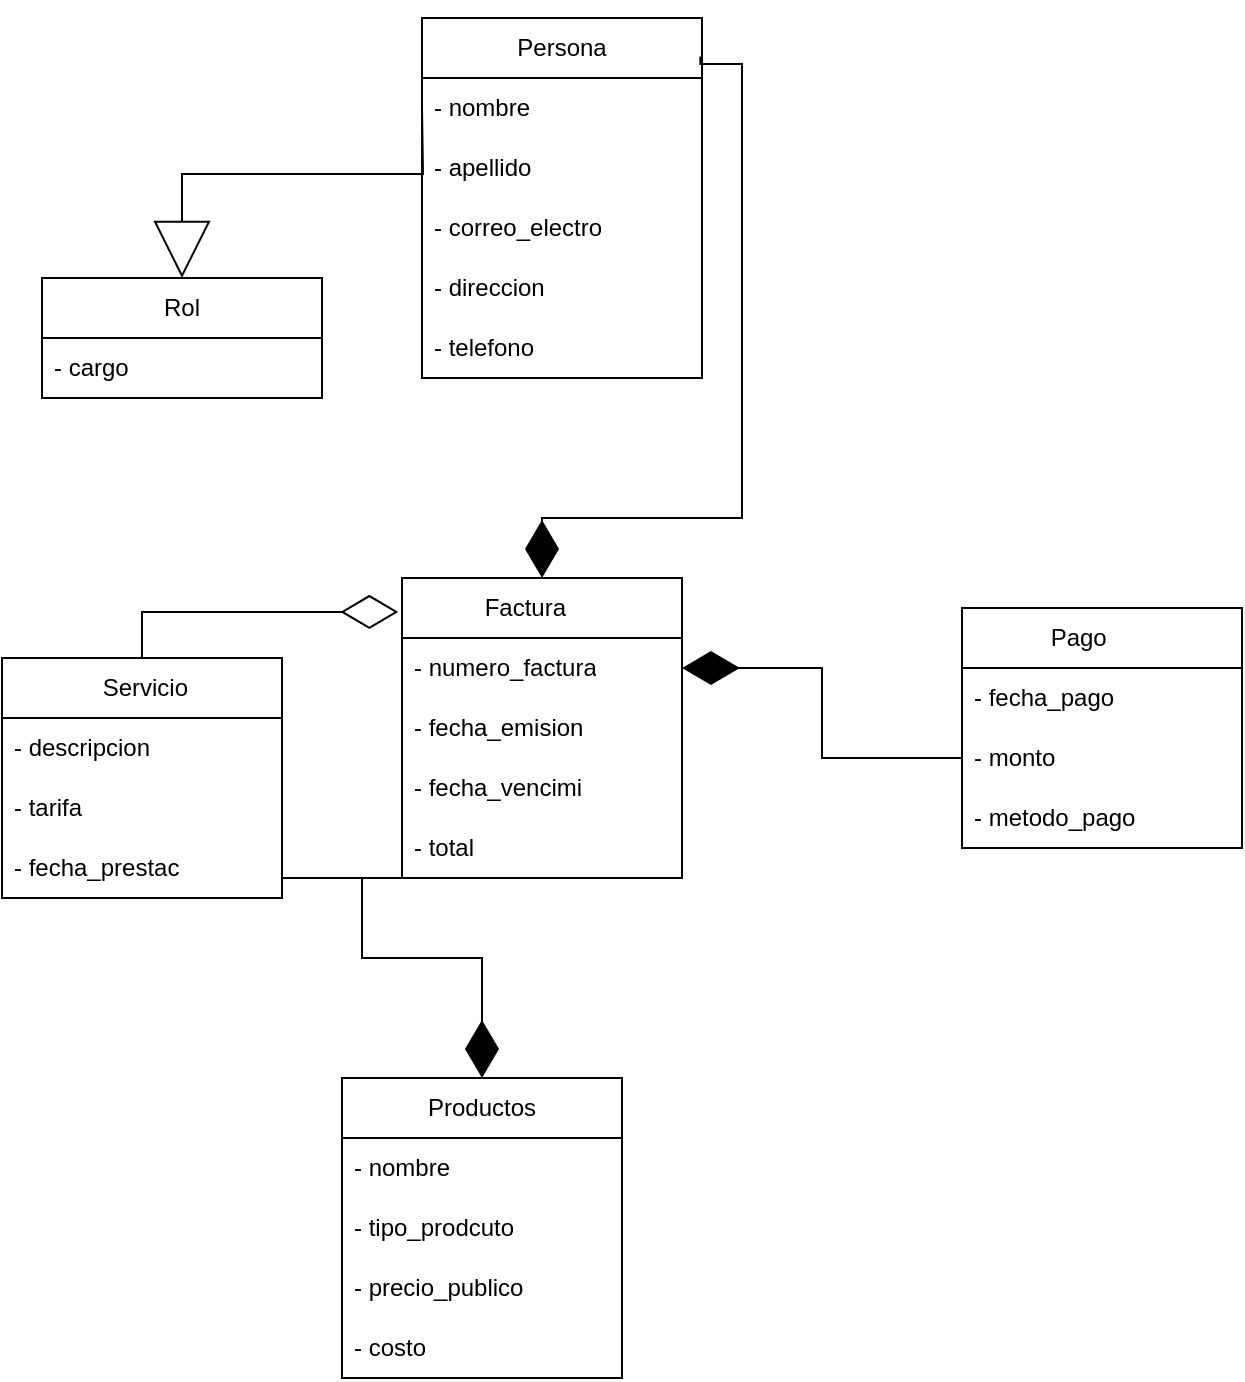<mxfile version="22.1.3" type="device">
  <diagram name="Página-1" id="eW_bQQREP8ulZtpdhf5n">
    <mxGraphModel dx="798" dy="534" grid="1" gridSize="10" guides="1" tooltips="1" connect="1" arrows="1" fold="1" page="1" pageScale="1" pageWidth="827" pageHeight="1169" math="0" shadow="0">
      <root>
        <mxCell id="0" />
        <mxCell id="1" parent="0" />
        <mxCell id="eMB_FDkxaKZPgrcsB2Ir-2" value="Persona" style="swimlane;fontStyle=0;childLayout=stackLayout;horizontal=1;startSize=30;horizontalStack=0;resizeParent=1;resizeParentMax=0;resizeLast=0;collapsible=1;marginBottom=0;whiteSpace=wrap;html=1;" parent="1" vertex="1">
          <mxGeometry x="220" y="10" width="140" height="180" as="geometry" />
        </mxCell>
        <mxCell id="eMB_FDkxaKZPgrcsB2Ir-4" value="- nombre&amp;nbsp;" style="text;strokeColor=none;fillColor=none;align=left;verticalAlign=middle;spacingLeft=4;spacingRight=4;overflow=hidden;points=[[0,0.5],[1,0.5]];portConstraint=eastwest;rotatable=0;whiteSpace=wrap;html=1;" parent="eMB_FDkxaKZPgrcsB2Ir-2" vertex="1">
          <mxGeometry y="30" width="140" height="30" as="geometry" />
        </mxCell>
        <mxCell id="eMB_FDkxaKZPgrcsB2Ir-5" value="- apellido" style="text;strokeColor=none;fillColor=none;align=left;verticalAlign=middle;spacingLeft=4;spacingRight=4;overflow=hidden;points=[[0,0.5],[1,0.5]];portConstraint=eastwest;rotatable=0;whiteSpace=wrap;html=1;" parent="eMB_FDkxaKZPgrcsB2Ir-2" vertex="1">
          <mxGeometry y="60" width="140" height="30" as="geometry" />
        </mxCell>
        <mxCell id="eMB_FDkxaKZPgrcsB2Ir-7" value="- correo_electro" style="text;strokeColor=none;fillColor=none;align=left;verticalAlign=middle;spacingLeft=4;spacingRight=4;overflow=hidden;points=[[0,0.5],[1,0.5]];portConstraint=eastwest;rotatable=0;whiteSpace=wrap;html=1;" parent="eMB_FDkxaKZPgrcsB2Ir-2" vertex="1">
          <mxGeometry y="90" width="140" height="30" as="geometry" />
        </mxCell>
        <mxCell id="eMB_FDkxaKZPgrcsB2Ir-8" value="- direccion" style="text;strokeColor=none;fillColor=none;align=left;verticalAlign=middle;spacingLeft=4;spacingRight=4;overflow=hidden;points=[[0,0.5],[1,0.5]];portConstraint=eastwest;rotatable=0;whiteSpace=wrap;html=1;" parent="eMB_FDkxaKZPgrcsB2Ir-2" vertex="1">
          <mxGeometry y="120" width="140" height="30" as="geometry" />
        </mxCell>
        <mxCell id="eMB_FDkxaKZPgrcsB2Ir-9" value="- telefono" style="text;strokeColor=none;fillColor=none;align=left;verticalAlign=middle;spacingLeft=4;spacingRight=4;overflow=hidden;points=[[0,0.5],[1,0.5]];portConstraint=eastwest;rotatable=0;whiteSpace=wrap;html=1;" parent="eMB_FDkxaKZPgrcsB2Ir-2" vertex="1">
          <mxGeometry y="150" width="140" height="30" as="geometry" />
        </mxCell>
        <mxCell id="eMB_FDkxaKZPgrcsB2Ir-33" style="edgeStyle=orthogonalEdgeStyle;rounded=0;orthogonalLoop=1;jettySize=auto;html=1;exitX=0.5;exitY=0;exitDx=0;exitDy=0;entryX=0;entryY=0.5;entryDx=0;entryDy=0;endArrow=none;endFill=0;startArrow=block;startFill=0;startSize=26;" parent="1" source="eMB_FDkxaKZPgrcsB2Ir-10" edge="1">
          <mxGeometry relative="1" as="geometry">
            <mxPoint x="220" y="55" as="targetPoint" />
          </mxGeometry>
        </mxCell>
        <mxCell id="eMB_FDkxaKZPgrcsB2Ir-10" value="Rol" style="swimlane;fontStyle=0;childLayout=stackLayout;horizontal=1;startSize=30;horizontalStack=0;resizeParent=1;resizeParentMax=0;resizeLast=0;collapsible=1;marginBottom=0;whiteSpace=wrap;html=1;" parent="1" vertex="1">
          <mxGeometry x="30" y="140" width="140" height="60" as="geometry" />
        </mxCell>
        <mxCell id="eMB_FDkxaKZPgrcsB2Ir-12" value="- cargo" style="text;strokeColor=none;fillColor=none;align=left;verticalAlign=middle;spacingLeft=4;spacingRight=4;overflow=hidden;points=[[0,0.5],[1,0.5]];portConstraint=eastwest;rotatable=0;whiteSpace=wrap;html=1;" parent="eMB_FDkxaKZPgrcsB2Ir-10" vertex="1">
          <mxGeometry y="30" width="140" height="30" as="geometry" />
        </mxCell>
        <mxCell id="eMB_FDkxaKZPgrcsB2Ir-14" value="Factura&amp;nbsp; &amp;nbsp; &amp;nbsp;" style="swimlane;fontStyle=0;childLayout=stackLayout;horizontal=1;startSize=30;horizontalStack=0;resizeParent=1;resizeParentMax=0;resizeLast=0;collapsible=1;marginBottom=0;whiteSpace=wrap;html=1;" parent="1" vertex="1">
          <mxGeometry x="210" y="290" width="140" height="150" as="geometry" />
        </mxCell>
        <mxCell id="eMB_FDkxaKZPgrcsB2Ir-16" value="- numero_factura" style="text;strokeColor=none;fillColor=none;align=left;verticalAlign=middle;spacingLeft=4;spacingRight=4;overflow=hidden;points=[[0,0.5],[1,0.5]];portConstraint=eastwest;rotatable=0;whiteSpace=wrap;html=1;" parent="eMB_FDkxaKZPgrcsB2Ir-14" vertex="1">
          <mxGeometry y="30" width="140" height="30" as="geometry" />
        </mxCell>
        <mxCell id="eMB_FDkxaKZPgrcsB2Ir-17" value="- fecha_emision" style="text;strokeColor=none;fillColor=none;align=left;verticalAlign=middle;spacingLeft=4;spacingRight=4;overflow=hidden;points=[[0,0.5],[1,0.5]];portConstraint=eastwest;rotatable=0;whiteSpace=wrap;html=1;" parent="eMB_FDkxaKZPgrcsB2Ir-14" vertex="1">
          <mxGeometry y="60" width="140" height="30" as="geometry" />
        </mxCell>
        <mxCell id="eMB_FDkxaKZPgrcsB2Ir-18" value="- fecha_vencimi" style="text;strokeColor=none;fillColor=none;align=left;verticalAlign=middle;spacingLeft=4;spacingRight=4;overflow=hidden;points=[[0,0.5],[1,0.5]];portConstraint=eastwest;rotatable=0;whiteSpace=wrap;html=1;" parent="eMB_FDkxaKZPgrcsB2Ir-14" vertex="1">
          <mxGeometry y="90" width="140" height="30" as="geometry" />
        </mxCell>
        <mxCell id="eMB_FDkxaKZPgrcsB2Ir-19" value="- total&amp;nbsp;" style="text;strokeColor=none;fillColor=none;align=left;verticalAlign=middle;spacingLeft=4;spacingRight=4;overflow=hidden;points=[[0,0.5],[1,0.5]];portConstraint=eastwest;rotatable=0;whiteSpace=wrap;html=1;" parent="eMB_FDkxaKZPgrcsB2Ir-14" vertex="1">
          <mxGeometry y="120" width="140" height="30" as="geometry" />
        </mxCell>
        <mxCell id="eMB_FDkxaKZPgrcsB2Ir-20" value="&amp;nbsp;Servicio" style="swimlane;fontStyle=0;childLayout=stackLayout;horizontal=1;startSize=30;horizontalStack=0;resizeParent=1;resizeParentMax=0;resizeLast=0;collapsible=1;marginBottom=0;whiteSpace=wrap;html=1;" parent="1" vertex="1">
          <mxGeometry x="10" y="330" width="140" height="120" as="geometry" />
        </mxCell>
        <mxCell id="eMB_FDkxaKZPgrcsB2Ir-22" value="- descripcion" style="text;strokeColor=none;fillColor=none;align=left;verticalAlign=middle;spacingLeft=4;spacingRight=4;overflow=hidden;points=[[0,0.5],[1,0.5]];portConstraint=eastwest;rotatable=0;whiteSpace=wrap;html=1;" parent="eMB_FDkxaKZPgrcsB2Ir-20" vertex="1">
          <mxGeometry y="30" width="140" height="30" as="geometry" />
        </mxCell>
        <mxCell id="eMB_FDkxaKZPgrcsB2Ir-23" value="- tarifa" style="text;strokeColor=none;fillColor=none;align=left;verticalAlign=middle;spacingLeft=4;spacingRight=4;overflow=hidden;points=[[0,0.5],[1,0.5]];portConstraint=eastwest;rotatable=0;whiteSpace=wrap;html=1;" parent="eMB_FDkxaKZPgrcsB2Ir-20" vertex="1">
          <mxGeometry y="60" width="140" height="30" as="geometry" />
        </mxCell>
        <mxCell id="eMB_FDkxaKZPgrcsB2Ir-24" value="- fecha_prestac" style="text;strokeColor=none;fillColor=none;align=left;verticalAlign=middle;spacingLeft=4;spacingRight=4;overflow=hidden;points=[[0,0.5],[1,0.5]];portConstraint=eastwest;rotatable=0;whiteSpace=wrap;html=1;" parent="eMB_FDkxaKZPgrcsB2Ir-20" vertex="1">
          <mxGeometry y="90" width="140" height="30" as="geometry" />
        </mxCell>
        <mxCell id="eMB_FDkxaKZPgrcsB2Ir-32" style="edgeStyle=orthogonalEdgeStyle;rounded=0;orthogonalLoop=1;jettySize=auto;html=1;entryX=1;entryY=0.5;entryDx=0;entryDy=0;endArrow=diamondThin;endFill=1;endSize=26;" parent="1" source="eMB_FDkxaKZPgrcsB2Ir-25" edge="1">
          <mxGeometry relative="1" as="geometry">
            <Array as="points">
              <mxPoint x="420" y="380" />
              <mxPoint x="420" y="335" />
            </Array>
            <mxPoint x="350" y="335" as="targetPoint" />
          </mxGeometry>
        </mxCell>
        <mxCell id="eMB_FDkxaKZPgrcsB2Ir-25" value="Pago&amp;nbsp; &amp;nbsp; &amp;nbsp; &amp;nbsp;" style="swimlane;fontStyle=0;childLayout=stackLayout;horizontal=1;startSize=30;horizontalStack=0;resizeParent=1;resizeParentMax=0;resizeLast=0;collapsible=1;marginBottom=0;whiteSpace=wrap;html=1;" parent="1" vertex="1">
          <mxGeometry x="490" y="305" width="140" height="120" as="geometry" />
        </mxCell>
        <mxCell id="eMB_FDkxaKZPgrcsB2Ir-27" value="- fecha_pago&amp;nbsp;" style="text;strokeColor=none;fillColor=none;align=left;verticalAlign=middle;spacingLeft=4;spacingRight=4;overflow=hidden;points=[[0,0.5],[1,0.5]];portConstraint=eastwest;rotatable=0;whiteSpace=wrap;html=1;" parent="eMB_FDkxaKZPgrcsB2Ir-25" vertex="1">
          <mxGeometry y="30" width="140" height="30" as="geometry" />
        </mxCell>
        <mxCell id="eMB_FDkxaKZPgrcsB2Ir-28" value="- monto&amp;nbsp;" style="text;strokeColor=none;fillColor=none;align=left;verticalAlign=middle;spacingLeft=4;spacingRight=4;overflow=hidden;points=[[0,0.5],[1,0.5]];portConstraint=eastwest;rotatable=0;whiteSpace=wrap;html=1;" parent="eMB_FDkxaKZPgrcsB2Ir-25" vertex="1">
          <mxGeometry y="60" width="140" height="30" as="geometry" />
        </mxCell>
        <mxCell id="eMB_FDkxaKZPgrcsB2Ir-29" value="- metodo_pago" style="text;strokeColor=none;fillColor=none;align=left;verticalAlign=middle;spacingLeft=4;spacingRight=4;overflow=hidden;points=[[0,0.5],[1,0.5]];portConstraint=eastwest;rotatable=0;whiteSpace=wrap;html=1;" parent="eMB_FDkxaKZPgrcsB2Ir-25" vertex="1">
          <mxGeometry y="90" width="140" height="30" as="geometry" />
        </mxCell>
        <mxCell id="eMB_FDkxaKZPgrcsB2Ir-30" style="edgeStyle=orthogonalEdgeStyle;rounded=0;orthogonalLoop=1;jettySize=auto;html=1;exitX=0.5;exitY=0;exitDx=0;exitDy=0;entryX=0.994;entryY=0.107;entryDx=0;entryDy=0;entryPerimeter=0;endArrow=none;endFill=0;strokeWidth=1;endSize=26;startArrow=diamondThin;startFill=1;targetPerimeterSpacing=0;startSize=26;" parent="1" source="eMB_FDkxaKZPgrcsB2Ir-14" target="eMB_FDkxaKZPgrcsB2Ir-2" edge="1">
          <mxGeometry relative="1" as="geometry">
            <Array as="points">
              <mxPoint x="280" y="260" />
              <mxPoint x="380" y="260" />
              <mxPoint x="380" y="33" />
            </Array>
          </mxGeometry>
        </mxCell>
        <mxCell id="eMB_FDkxaKZPgrcsB2Ir-31" style="edgeStyle=orthogonalEdgeStyle;rounded=0;orthogonalLoop=1;jettySize=auto;html=1;exitX=0.5;exitY=0;exitDx=0;exitDy=0;entryX=-0.013;entryY=0.113;entryDx=0;entryDy=0;entryPerimeter=0;endArrow=diamondThin;endFill=0;endSize=26;" parent="1" source="eMB_FDkxaKZPgrcsB2Ir-20" target="eMB_FDkxaKZPgrcsB2Ir-14" edge="1">
          <mxGeometry relative="1" as="geometry" />
        </mxCell>
        <mxCell id="n5JEuWoNYIPCaYKJrxb9-1" value="Productos" style="swimlane;fontStyle=0;childLayout=stackLayout;horizontal=1;startSize=30;horizontalStack=0;resizeParent=1;resizeParentMax=0;resizeLast=0;collapsible=1;marginBottom=0;whiteSpace=wrap;html=1;" parent="1" vertex="1">
          <mxGeometry x="180" y="540" width="140" height="150" as="geometry" />
        </mxCell>
        <mxCell id="n5JEuWoNYIPCaYKJrxb9-2" value="- nombre" style="text;strokeColor=none;fillColor=none;align=left;verticalAlign=middle;spacingLeft=4;spacingRight=4;overflow=hidden;points=[[0,0.5],[1,0.5]];portConstraint=eastwest;rotatable=0;whiteSpace=wrap;html=1;" parent="n5JEuWoNYIPCaYKJrxb9-1" vertex="1">
          <mxGeometry y="30" width="140" height="30" as="geometry" />
        </mxCell>
        <mxCell id="n5JEuWoNYIPCaYKJrxb9-3" value="- tipo_prodcuto" style="text;strokeColor=none;fillColor=none;align=left;verticalAlign=middle;spacingLeft=4;spacingRight=4;overflow=hidden;points=[[0,0.5],[1,0.5]];portConstraint=eastwest;rotatable=0;whiteSpace=wrap;html=1;" parent="n5JEuWoNYIPCaYKJrxb9-1" vertex="1">
          <mxGeometry y="60" width="140" height="30" as="geometry" />
        </mxCell>
        <mxCell id="n5JEuWoNYIPCaYKJrxb9-4" value="- precio_publico" style="text;strokeColor=none;fillColor=none;align=left;verticalAlign=middle;spacingLeft=4;spacingRight=4;overflow=hidden;points=[[0,0.5],[1,0.5]];portConstraint=eastwest;rotatable=0;whiteSpace=wrap;html=1;" parent="n5JEuWoNYIPCaYKJrxb9-1" vertex="1">
          <mxGeometry y="90" width="140" height="30" as="geometry" />
        </mxCell>
        <mxCell id="U20D7BqELHM5NADuekqR-3" value="- costo" style="text;strokeColor=none;fillColor=none;align=left;verticalAlign=middle;spacingLeft=4;spacingRight=4;overflow=hidden;points=[[0,0.5],[1,0.5]];portConstraint=eastwest;rotatable=0;whiteSpace=wrap;html=1;" vertex="1" parent="n5JEuWoNYIPCaYKJrxb9-1">
          <mxGeometry y="120" width="140" height="30" as="geometry" />
        </mxCell>
        <mxCell id="U20D7BqELHM5NADuekqR-1" style="edgeStyle=orthogonalEdgeStyle;rounded=0;orthogonalLoop=1;jettySize=auto;html=1;exitX=0;exitY=0.5;exitDx=0;exitDy=0;entryX=0.5;entryY=0;entryDx=0;entryDy=0;endArrow=diamondThin;endFill=1;endSize=26;" edge="1" parent="1" source="eMB_FDkxaKZPgrcsB2Ir-19" target="n5JEuWoNYIPCaYKJrxb9-1">
          <mxGeometry relative="1" as="geometry">
            <Array as="points">
              <mxPoint x="210" y="440" />
              <mxPoint x="190" y="440" />
              <mxPoint x="190" y="480" />
              <mxPoint x="250" y="480" />
            </Array>
          </mxGeometry>
        </mxCell>
        <mxCell id="U20D7BqELHM5NADuekqR-2" style="edgeStyle=orthogonalEdgeStyle;rounded=0;orthogonalLoop=1;jettySize=auto;html=1;exitX=1;exitY=0.5;exitDx=0;exitDy=0;entryX=0.5;entryY=0;entryDx=0;entryDy=0;endArrow=none;endFill=0;" edge="1" parent="1" source="eMB_FDkxaKZPgrcsB2Ir-24" target="n5JEuWoNYIPCaYKJrxb9-1">
          <mxGeometry relative="1" as="geometry">
            <mxPoint x="260" y="550" as="targetPoint" />
            <Array as="points">
              <mxPoint x="150" y="440" />
              <mxPoint x="190" y="440" />
              <mxPoint x="190" y="480" />
              <mxPoint x="250" y="480" />
            </Array>
          </mxGeometry>
        </mxCell>
      </root>
    </mxGraphModel>
  </diagram>
</mxfile>
